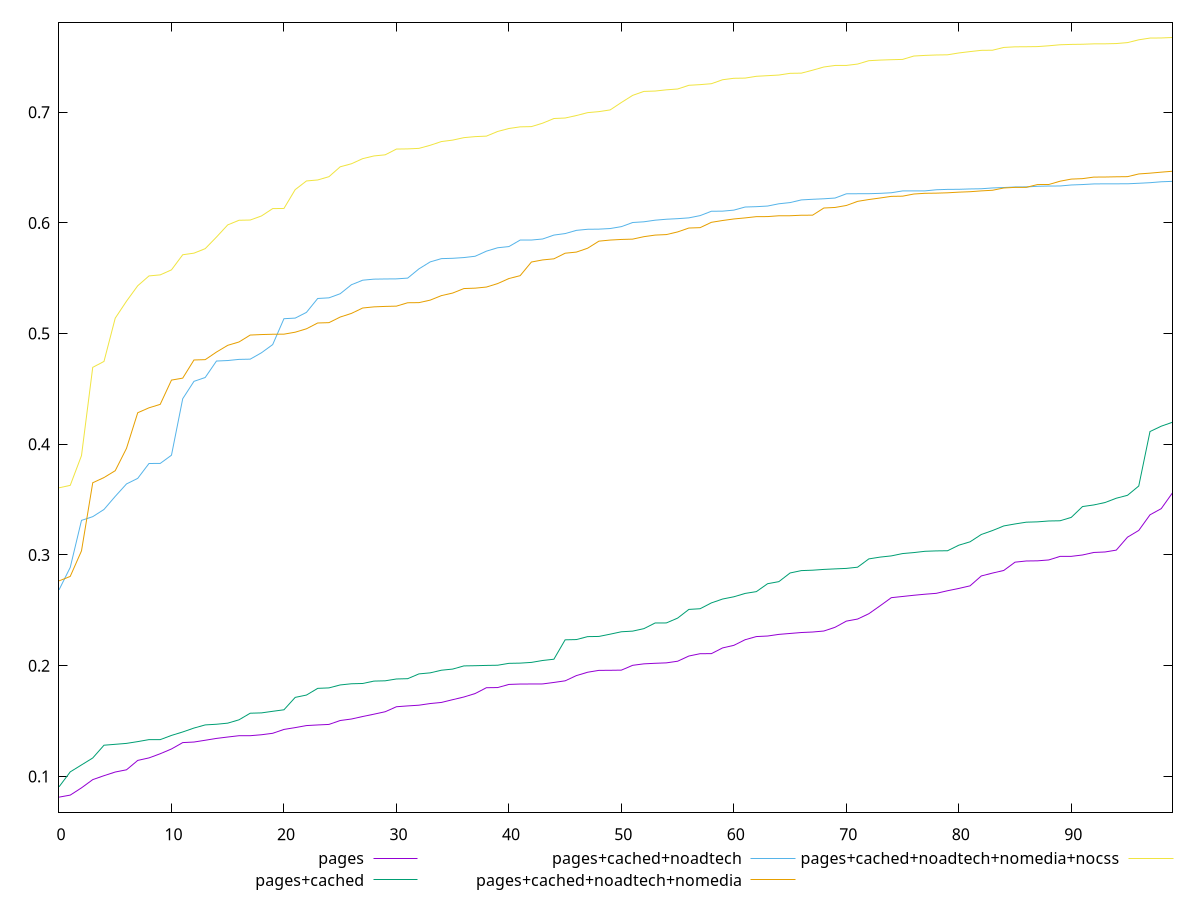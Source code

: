 reset

$pages <<EOF
0 0.08123592585952022
1 0.08308433292117554
2 0.08964389512638916
3 0.09706880872671529
4 0.10063308159607344
5 0.10393131865935859
6 0.10594377867206123
7 0.11442746218718346
8 0.11669085239754555
9 0.12045475926894995
10 0.12476710632364657
11 0.13052212135404742
12 0.13101985321113818
13 0.13263512709360215
14 0.13429086295311207
15 0.1355511404926171
16 0.1367296315248171
17 0.13674371625074053
18 0.1376004605195214
19 0.13892678620626756
20 0.14241040792803975
21 0.1440505245034827
22 0.14589207298926044
23 0.14645726694834943
24 0.1469338654235486
25 0.15046176459387256
26 0.151817312862162
27 0.15408454803951516
28 0.15618445727650068
29 0.15839381152699136
30 0.16290732028598642
31 0.1636507293962064
32 0.16430161056142484
33 0.1657923847534395
34 0.16678851936147485
35 0.16928566726129934
36 0.1717088590653502
37 0.17484247387892615
38 0.18009413265121027
39 0.18023838244825202
40 0.18306546990573938
41 0.18341161897025807
42 0.18346333879342794
43 0.18351251856042075
44 0.18485179118059325
45 0.1863167807424289
46 0.1910457344739125
47 0.19407748938305602
48 0.19576190975590532
49 0.19582868254545413
50 0.1959780149761826
51 0.20032150580668467
52 0.20164883892572238
53 0.2021587741172609
54 0.20254322351844445
55 0.20401669570139108
56 0.20871514138358968
57 0.21082224782063277
58 0.2108737769738524
59 0.21604611782663885
60 0.2183740955905875
61 0.22344577961953452
62 0.22629966076668973
63 0.22679017283435626
64 0.2282658854235898
65 0.22910674366738626
66 0.22995008978691772
67 0.23040634008692443
68 0.23130632864766487
69 0.2346978281159109
70 0.24024436872571747
71 0.24212646869731877
72 0.2469300725653625
73 0.2540779372611713
74 0.2614315660227081
75 0.2625151754147978
76 0.26360737576034576
77 0.26455928810996143
78 0.26535523168444913
79 0.26769593614844434
80 0.2697739261232548
81 0.2721148442735286
82 0.2810601368799702
83 0.2836663748668491
84 0.28603199902022924
85 0.2935083691895146
86 0.2945809542781758
87 0.2947186435436689
88 0.29552065706576336
89 0.29872461138130957
90 0.29876580993452745
91 0.3000002758387139
92 0.30227205442920135
93 0.3027125940899777
94 0.3043841674403338
95 0.3160906729822674
96 0.3221810486341212
97 0.33628555001853466
98 0.3418785917702948
99 0.35615926571629913
EOF

$pagesCached <<EOF
0 0.09051260494137382
1 0.10408302876144225
2 0.1103493421021353
3 0.11662224443967016
4 0.12814777430182034
5 0.12896653788315743
6 0.12980306761628638
7 0.1314045488336211
8 0.1332054339809083
9 0.13321428596863985
10 0.13700156386156043
11 0.1401233346929615
12 0.14365442817006085
13 0.1464919410990556
14 0.1470863080504939
15 0.14807935240840617
16 0.15109616922090166
17 0.15705654101236188
18 0.15735307351693384
19 0.15879066806253475
20 0.1601580379900605
21 0.17136478190928503
22 0.17345687900754597
23 0.1795119948370857
24 0.17993246398605095
25 0.1825930783549277
26 0.18366396966604184
27 0.18392369126314215
28 0.18607277664100913
29 0.18633552566441747
30 0.1879840919223636
31 0.18825702681737397
32 0.1925729869204332
33 0.1935182733993044
34 0.19590075036567453
35 0.19692415717387418
36 0.19979343145260484
37 0.1999733972687592
38 0.2002374695161701
39 0.2004002326402114
40 0.2021079642298859
41 0.20230973314211087
42 0.20296073807429255
43 0.20468465093091126
44 0.20583244360311057
45 0.22335452277235582
46 0.223586289157909
47 0.22624999310384208
48 0.22640551080592683
49 0.2284534448695657
50 0.23063625976349894
51 0.23121435400101742
52 0.23344701616413077
53 0.2385742390526859
54 0.23861827227310517
55 0.2429714343539007
56 0.2508313254981375
57 0.25144778175874455
58 0.25670568620779377
59 0.2602099720529624
60 0.2622390182615535
61 0.26526683527025624
62 0.2669011773806468
63 0.27404043761228425
64 0.27592170351127016
65 0.2837424839690006
66 0.28588515505635675
67 0.2862554772735137
68 0.2869611457826121
69 0.28744290188305943
70 0.28787631431986244
71 0.28896063308253017
72 0.2964620257051783
73 0.298073025198915
74 0.2991665623651448
75 0.30127245382023127
76 0.30216690734580404
77 0.3033334429707557
78 0.3036901072341674
79 0.3038294048623731
80 0.30884376171384204
81 0.31189172975374774
82 0.31852355148465133
83 0.3220971758839201
84 0.326246046707558
85 0.32803066926600416
86 0.3296246547203967
87 0.32993110489403116
88 0.3307097394051809
89 0.3309046939976001
90 0.3339726488534693
91 0.3437455016304057
92 0.34519830696907183
93 0.34738542246206555
94 0.3512582359027164
95 0.35391742162871287
96 0.36230613003204104
97 0.4115280383246538
98 0.41634874621878837
99 0.4199285453292443
EOF

$pagesCachedNoadtech <<EOF
0 0.2684388870574203
1 0.2888026969069773
2 0.3312751640900898
3 0.33461945584072905
4 0.34112783279054887
5 0.3529495012543923
6 0.3641717973641497
7 0.36922770382577697
8 0.38263654049008755
9 0.38271509517832875
10 0.39014722061664636
11 0.44116386798057944
12 0.4568559545715325
13 0.4603501810204528
14 0.47519680992885616
15 0.4756592749622374
16 0.476685631572198
17 0.47689482854945303
18 0.48267738174002484
19 0.4900742762051996
20 0.513439269966941
21 0.5139913283696881
22 0.5191675284549596
23 0.5317087459452194
24 0.5322950393327557
25 0.536000564678138
26 0.5441446450661782
27 0.5482235840664186
28 0.5491701901986322
29 0.5493379661347092
30 0.5494308137179613
31 0.5501153979836766
32 0.5584579493521005
33 0.5647515044612336
34 0.567715095635181
35 0.56800808797611
36 0.5686781243086937
37 0.5698660673034527
38 0.5744638399460387
39 0.5775304278014582
40 0.578604758602727
41 0.5844824276112133
42 0.5845016043011503
43 0.585452841159805
44 0.58898373405088
45 0.5903487033711249
46 0.5932439402703928
47 0.5942300779644123
48 0.5943480516293985
49 0.5948966519121587
50 0.596611664723634
51 0.6003357260599157
52 0.6009798203894818
53 0.6024362240640749
54 0.6032904875571002
55 0.603810805555435
56 0.6045342204829306
57 0.6065671206593111
58 0.6105035666529777
59 0.6106029799720957
60 0.6115299450828505
61 0.6143305387814809
62 0.6146541390408183
63 0.6152143632342644
64 0.6172599251049167
65 0.6183488100781802
66 0.6207563867168939
67 0.6213187841252155
68 0.6217768368665972
69 0.6224492536174427
70 0.6262692459594354
71 0.6263358723433639
72 0.6263638368042139
73 0.6266753636067417
74 0.6272171047284997
75 0.628872656643889
76 0.6289107365807789
77 0.6289142532262644
78 0.6299212542570315
79 0.6302647334388849
80 0.6303344380122377
81 0.6306614935731216
82 0.6308334111026473
83 0.6315558618440148
84 0.6319563488169824
85 0.6324175084881907
86 0.6324968615019171
87 0.6330649768744908
88 0.6332934388093358
89 0.6333332612055426
90 0.634246782695111
91 0.6346316137293763
92 0.6351896705376274
93 0.6352931660257324
94 0.6353028773258118
95 0.6353154327905756
96 0.635789397336814
97 0.6363119913412943
98 0.6371364855135201
99 0.6375216290219942
EOF

$pagesCachedNoadtechNomedia <<EOF
0 0.27661193054611216
1 0.2806662237182263
2 0.30373133818016573
3 0.3652492101445055
4 0.3699561919876764
5 0.37615878476516706
6 0.3963062565969451
7 0.42850845699594164
8 0.43294770593765713
9 0.43608077349354984
10 0.457980891829089
11 0.4597572944018853
12 0.47615637264897925
13 0.47645388735227023
14 0.48331802468719864
15 0.48939253577916825
16 0.49240334793700474
17 0.4986724018002874
18 0.49911636951743105
19 0.49939715746023206
20 0.4994833140920931
21 0.5012553460191436
22 0.5043282308563221
23 0.5095721570562306
24 0.5098809722014664
25 0.5149384518359793
26 0.5182350440731034
27 0.5231002693455029
28 0.5241360576141553
29 0.5245467493975425
30 0.5247943721097506
31 0.5278515658849576
32 0.5279631434699597
33 0.5302129059480005
34 0.5342981557456412
35 0.5366222540334034
36 0.5406758952616317
37 0.5410394605919859
38 0.5420351086468695
39 0.5451827198540585
40 0.5497326354934857
41 0.5523227770584472
42 0.5646345405005685
43 0.5665442868176924
44 0.5675379883091385
45 0.572601362672021
46 0.573623774357456
47 0.5771166637869782
48 0.5834937877323249
49 0.5844836342092592
50 0.5850365813736057
51 0.5853264042973897
52 0.5875408301977734
53 0.5889707389368293
54 0.5894418868224637
55 0.5918308460638799
56 0.5953563114233488
57 0.5956953343715865
58 0.6005016833504215
59 0.6021489061417031
60 0.603547562621201
61 0.6045007963272113
62 0.6056392681220836
63 0.6056849362090291
64 0.6064235164609018
65 0.606457555589976
66 0.6069114751477053
67 0.6069660013460751
68 0.6134345314418348
69 0.6139472708001238
70 0.6157222368812012
71 0.6194387891910962
72 0.621091484911183
73 0.6224787177964162
74 0.6239596116013648
75 0.6241299041202062
76 0.626069056458521
77 0.6267267402780972
78 0.6268633792850049
79 0.6271836677296965
80 0.62776548745779
81 0.6281523087947601
82 0.6289063300920084
83 0.6294805606035722
84 0.6315291210545039
85 0.6320755743805431
86 0.632106003351971
87 0.634634118000087
88 0.6346922033317578
89 0.6376397605603696
90 0.6395561195857156
91 0.639972939374348
92 0.6413664771904769
93 0.6414338767132167
94 0.6416381779964824
95 0.641765306215786
96 0.6442058394572995
97 0.6449228378017143
98 0.6458336390791777
99 0.6466506543300145
EOF

$pagesCachedNoadtechNomediaNocss <<EOF
0 0.36066792536539355
1 0.3629037419664879
2 0.38978541831524155
3 0.4695184868699364
4 0.4748464943982084
5 0.5139388660938028
6 0.529263401998862
7 0.5432204391102652
8 0.5520864965262635
9 0.5530409270320419
10 0.5575687338843727
11 0.5712086072700892
12 0.5726579313668669
13 0.576730181015155
14 0.5871934960180192
15 0.5981791515756807
16 0.6023636158367782
17 0.6025774228627507
18 0.6062596318091668
19 0.6129174693890022
20 0.6130328612134754
21 0.6300606868414625
22 0.6378764513836882
23 0.6387687347349763
24 0.6417348669039954
25 0.6506558213388673
26 0.653415273631563
27 0.6580365306484036
28 0.6604739685921045
29 0.6614905819303505
30 0.6666878769064196
31 0.6668456744185337
32 0.6673044648983304
33 0.670095819793096
34 0.6734654196380512
35 0.67477018158317
36 0.6769987239906589
37 0.6779304215914533
38 0.6783695386044218
39 0.6826001017977759
40 0.6852648486142279
41 0.686756080708784
42 0.6869749073599202
43 0.6900843514813204
44 0.6942860345804835
45 0.6947296467998966
46 0.6969741762341188
47 0.699596774207992
48 0.7005017556486557
49 0.7020495234150356
50 0.7087709820131165
51 0.7151826046363925
52 0.7187705846680573
53 0.7191002693142546
54 0.720199976529793
55 0.7209484317376955
56 0.7242957849026456
57 0.7248849787395072
58 0.7257267410535999
59 0.7293137081197046
60 0.7306218587070527
61 0.7307946765973695
62 0.7324229477737891
63 0.7329873153708365
64 0.7335519978156971
65 0.7351107774084038
66 0.7352640191794749
67 0.7379279848093665
68 0.7408264033708655
69 0.7422058113900093
70 0.7422314161261326
71 0.7434772076101619
72 0.7465099320392212
73 0.7470656285652876
74 0.7474143453797353
75 0.7476785701268713
76 0.7507264321661465
77 0.7512986338218985
78 0.7516691993600922
79 0.7518445308640952
80 0.7534991584220507
81 0.754736843639461
82 0.755870667573111
83 0.7559882190184766
84 0.7584924298202896
85 0.7590413233968235
86 0.7591184632946986
87 0.7592613595074353
88 0.7599894394044462
89 0.7609077143259749
90 0.7612274155778727
91 0.7613691254551488
92 0.7617282610781411
93 0.7617578097537958
94 0.7620040275401823
95 0.7628627544397465
96 0.7653821217451581
97 0.7669598686721103
98 0.7670478429234179
99 0.7674795466585453
EOF

set key outside below
set xrange [0:99]
set yrange [0.06751105344353972:0.7812044190745259]
set trange [0.06751105344353972:0.7812044190745259]
set terminal svg size 640, 580 enhanced background rgb 'white'
set output "report_00013_2021-02-09T12-04-24.940Z/meta/pScore/comparison/sorted/all_raw.svg"

plot $pages title "pages" with line, \
     $pagesCached title "pages+cached" with line, \
     $pagesCachedNoadtech title "pages+cached+noadtech" with line, \
     $pagesCachedNoadtechNomedia title "pages+cached+noadtech+nomedia" with line, \
     $pagesCachedNoadtechNomediaNocss title "pages+cached+noadtech+nomedia+nocss" with line

reset
